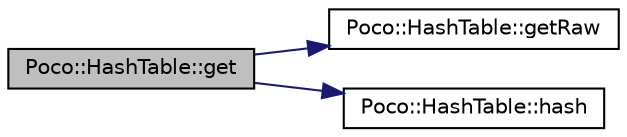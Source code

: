 digraph "Poco::HashTable::get"
{
 // LATEX_PDF_SIZE
  edge [fontname="Helvetica",fontsize="10",labelfontname="Helvetica",labelfontsize="10"];
  node [fontname="Helvetica",fontsize="10",shape=record];
  rankdir="LR";
  Node1 [label="Poco::HashTable::get",height=0.2,width=0.4,color="black", fillcolor="grey75", style="filled", fontcolor="black",tooltip="Sets v to the found value, returns false if no value was found."];
  Node1 -> Node2 [color="midnightblue",fontsize="10",style="solid",fontname="Helvetica"];
  Node2 [label="Poco::HashTable::getRaw",height=0.2,width=0.4,color="black", fillcolor="white", style="filled",URL="$classPoco_1_1HashTable.html#a0c5ea0f9c5fe1e0f87c07f2eb332625b",tooltip="Throws an exception if the value does not exist."];
  Node1 -> Node3 [color="midnightblue",fontsize="10",style="solid",fontname="Helvetica"];
  Node3 [label="Poco::HashTable::hash",height=0.2,width=0.4,color="black", fillcolor="white", style="filled",URL="$classPoco_1_1HashTable.html#a60a3d204cb7262550ffe535a54dd17e2",tooltip=" "];
}
